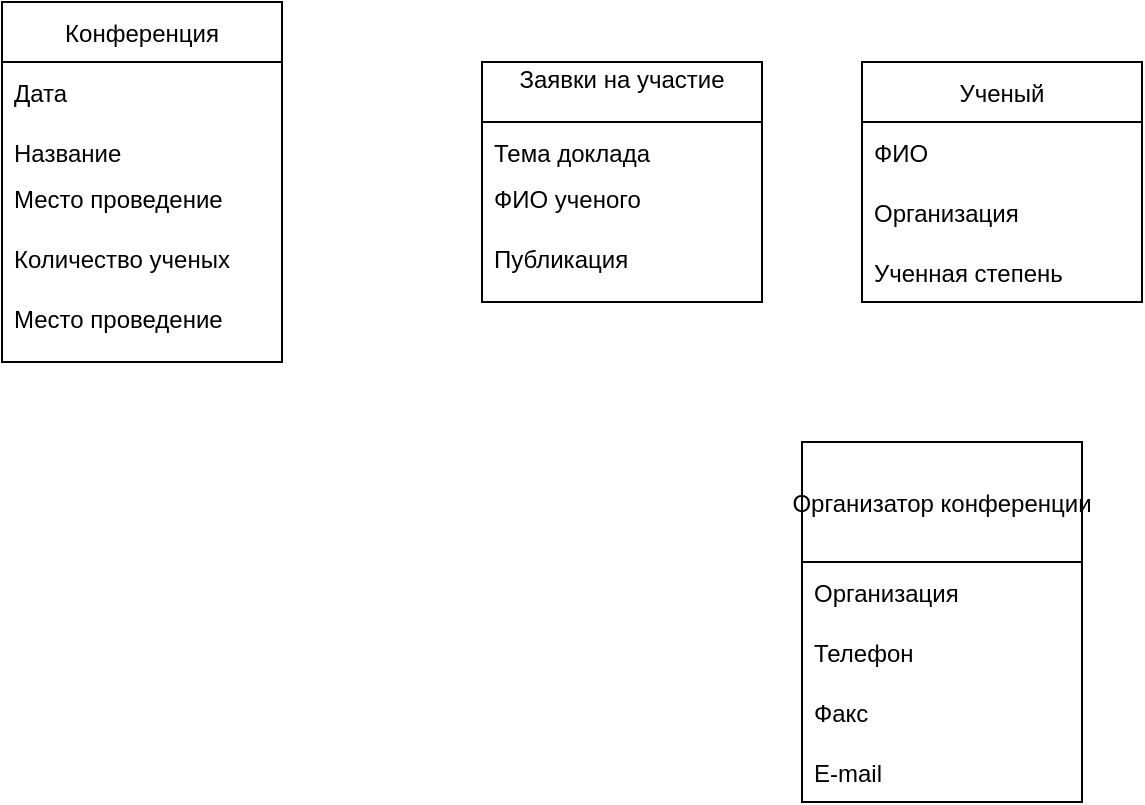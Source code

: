 <mxfile version="20.4.0" type="github">
  <diagram id="32xsVrcSCiuvt7hamsSO" name="Страница 1">
    <mxGraphModel dx="733" dy="445" grid="1" gridSize="10" guides="1" tooltips="1" connect="1" arrows="1" fold="1" page="1" pageScale="1" pageWidth="827" pageHeight="1169" math="0" shadow="0">
      <root>
        <mxCell id="0" />
        <mxCell id="1" parent="0" />
        <mxCell id="i8T5fQMU2ucLpxNszvOU-1" value="Конференция" style="swimlane;fontStyle=0;childLayout=stackLayout;horizontal=1;startSize=30;horizontalStack=0;resizeParent=1;resizeParentMax=0;resizeLast=0;collapsible=1;marginBottom=0;" vertex="1" parent="1">
          <mxGeometry x="40" y="160" width="140" height="180" as="geometry" />
        </mxCell>
        <mxCell id="i8T5fQMU2ucLpxNszvOU-2" value="Дата" style="text;strokeColor=none;fillColor=none;align=left;verticalAlign=middle;spacingLeft=4;spacingRight=4;overflow=hidden;points=[[0,0.5],[1,0.5]];portConstraint=eastwest;rotatable=0;" vertex="1" parent="i8T5fQMU2ucLpxNszvOU-1">
          <mxGeometry y="30" width="140" height="30" as="geometry" />
        </mxCell>
        <mxCell id="i8T5fQMU2ucLpxNszvOU-3" value="Название" style="text;strokeColor=none;fillColor=none;align=left;verticalAlign=middle;spacingLeft=4;spacingRight=4;overflow=hidden;points=[[0,0.5],[1,0.5]];portConstraint=eastwest;rotatable=0;" vertex="1" parent="i8T5fQMU2ucLpxNszvOU-1">
          <mxGeometry y="60" width="140" height="30" as="geometry" />
        </mxCell>
        <mxCell id="i8T5fQMU2ucLpxNszvOU-4" value="Место проведение&#xa;" style="text;strokeColor=none;fillColor=none;align=left;verticalAlign=middle;spacingLeft=4;spacingRight=4;overflow=hidden;points=[[0,0.5],[1,0.5]];portConstraint=eastwest;rotatable=0;" vertex="1" parent="i8T5fQMU2ucLpxNszvOU-1">
          <mxGeometry y="90" width="140" height="30" as="geometry" />
        </mxCell>
        <mxCell id="i8T5fQMU2ucLpxNszvOU-6" value="Количество ученых&#xa;" style="text;strokeColor=none;fillColor=none;align=left;verticalAlign=middle;spacingLeft=4;spacingRight=4;overflow=hidden;points=[[0,0.5],[1,0.5]];portConstraint=eastwest;rotatable=0;" vertex="1" parent="i8T5fQMU2ucLpxNszvOU-1">
          <mxGeometry y="120" width="140" height="30" as="geometry" />
        </mxCell>
        <mxCell id="i8T5fQMU2ucLpxNszvOU-7" value="Место проведение&#xa;" style="text;strokeColor=none;fillColor=none;align=left;verticalAlign=middle;spacingLeft=4;spacingRight=4;overflow=hidden;points=[[0,0.5],[1,0.5]];portConstraint=eastwest;rotatable=0;" vertex="1" parent="i8T5fQMU2ucLpxNszvOU-1">
          <mxGeometry y="150" width="140" height="30" as="geometry" />
        </mxCell>
        <mxCell id="i8T5fQMU2ucLpxNszvOU-9" value="Заявки на участие&#xa;" style="swimlane;fontStyle=0;childLayout=stackLayout;horizontal=1;startSize=30;horizontalStack=0;resizeParent=1;resizeParentMax=0;resizeLast=0;collapsible=1;marginBottom=0;" vertex="1" parent="1">
          <mxGeometry x="280" y="190" width="140" height="120" as="geometry" />
        </mxCell>
        <mxCell id="i8T5fQMU2ucLpxNszvOU-10" value="Тема доклада" style="text;strokeColor=none;fillColor=none;align=left;verticalAlign=middle;spacingLeft=4;spacingRight=4;overflow=hidden;points=[[0,0.5],[1,0.5]];portConstraint=eastwest;rotatable=0;" vertex="1" parent="i8T5fQMU2ucLpxNszvOU-9">
          <mxGeometry y="30" width="140" height="30" as="geometry" />
        </mxCell>
        <mxCell id="i8T5fQMU2ucLpxNszvOU-11" value="ФИО ученого&#xa;" style="text;strokeColor=none;fillColor=none;align=left;verticalAlign=middle;spacingLeft=4;spacingRight=4;overflow=hidden;points=[[0,0.5],[1,0.5]];portConstraint=eastwest;rotatable=0;" vertex="1" parent="i8T5fQMU2ucLpxNszvOU-9">
          <mxGeometry y="60" width="140" height="30" as="geometry" />
        </mxCell>
        <mxCell id="i8T5fQMU2ucLpxNszvOU-12" value="Публикация&#xa;" style="text;strokeColor=none;fillColor=none;align=left;verticalAlign=middle;spacingLeft=4;spacingRight=4;overflow=hidden;points=[[0,0.5],[1,0.5]];portConstraint=eastwest;rotatable=0;" vertex="1" parent="i8T5fQMU2ucLpxNszvOU-9">
          <mxGeometry y="90" width="140" height="30" as="geometry" />
        </mxCell>
        <mxCell id="i8T5fQMU2ucLpxNszvOU-13" value="Ученый" style="swimlane;fontStyle=0;childLayout=stackLayout;horizontal=1;startSize=30;horizontalStack=0;resizeParent=1;resizeParentMax=0;resizeLast=0;collapsible=1;marginBottom=0;" vertex="1" parent="1">
          <mxGeometry x="470" y="190" width="140" height="120" as="geometry" />
        </mxCell>
        <mxCell id="i8T5fQMU2ucLpxNszvOU-14" value="ФИО" style="text;strokeColor=none;fillColor=none;align=left;verticalAlign=middle;spacingLeft=4;spacingRight=4;overflow=hidden;points=[[0,0.5],[1,0.5]];portConstraint=eastwest;rotatable=0;" vertex="1" parent="i8T5fQMU2ucLpxNszvOU-13">
          <mxGeometry y="30" width="140" height="30" as="geometry" />
        </mxCell>
        <mxCell id="i8T5fQMU2ucLpxNszvOU-15" value="Организация" style="text;strokeColor=none;fillColor=none;align=left;verticalAlign=middle;spacingLeft=4;spacingRight=4;overflow=hidden;points=[[0,0.5],[1,0.5]];portConstraint=eastwest;rotatable=0;" vertex="1" parent="i8T5fQMU2ucLpxNszvOU-13">
          <mxGeometry y="60" width="140" height="30" as="geometry" />
        </mxCell>
        <mxCell id="i8T5fQMU2ucLpxNszvOU-16" value="Ученная степень" style="text;strokeColor=none;fillColor=none;align=left;verticalAlign=middle;spacingLeft=4;spacingRight=4;overflow=hidden;points=[[0,0.5],[1,0.5]];portConstraint=eastwest;rotatable=0;" vertex="1" parent="i8T5fQMU2ucLpxNszvOU-13">
          <mxGeometry y="90" width="140" height="30" as="geometry" />
        </mxCell>
        <mxCell id="i8T5fQMU2ucLpxNszvOU-17" value="Организатор конференции" style="swimlane;fontStyle=0;childLayout=stackLayout;horizontal=1;startSize=60;horizontalStack=0;resizeParent=1;resizeParentMax=0;resizeLast=0;collapsible=1;marginBottom=0;" vertex="1" parent="1">
          <mxGeometry x="440" y="380" width="140" height="180" as="geometry" />
        </mxCell>
        <mxCell id="i8T5fQMU2ucLpxNszvOU-18" value="Организация" style="text;strokeColor=none;fillColor=none;align=left;verticalAlign=middle;spacingLeft=4;spacingRight=4;overflow=hidden;points=[[0,0.5],[1,0.5]];portConstraint=eastwest;rotatable=0;" vertex="1" parent="i8T5fQMU2ucLpxNszvOU-17">
          <mxGeometry y="60" width="140" height="30" as="geometry" />
        </mxCell>
        <mxCell id="i8T5fQMU2ucLpxNszvOU-19" value="Телефон" style="text;strokeColor=none;fillColor=none;align=left;verticalAlign=middle;spacingLeft=4;spacingRight=4;overflow=hidden;points=[[0,0.5],[1,0.5]];portConstraint=eastwest;rotatable=0;" vertex="1" parent="i8T5fQMU2ucLpxNszvOU-17">
          <mxGeometry y="90" width="140" height="30" as="geometry" />
        </mxCell>
        <mxCell id="i8T5fQMU2ucLpxNszvOU-20" value="Факс" style="text;strokeColor=none;fillColor=none;align=left;verticalAlign=middle;spacingLeft=4;spacingRight=4;overflow=hidden;points=[[0,0.5],[1,0.5]];portConstraint=eastwest;rotatable=0;" vertex="1" parent="i8T5fQMU2ucLpxNszvOU-17">
          <mxGeometry y="120" width="140" height="30" as="geometry" />
        </mxCell>
        <mxCell id="i8T5fQMU2ucLpxNszvOU-21" value="E-mail" style="text;strokeColor=none;fillColor=none;align=left;verticalAlign=middle;spacingLeft=4;spacingRight=4;overflow=hidden;points=[[0,0.5],[1,0.5]];portConstraint=eastwest;rotatable=0;" vertex="1" parent="i8T5fQMU2ucLpxNszvOU-17">
          <mxGeometry y="150" width="140" height="30" as="geometry" />
        </mxCell>
      </root>
    </mxGraphModel>
  </diagram>
</mxfile>
